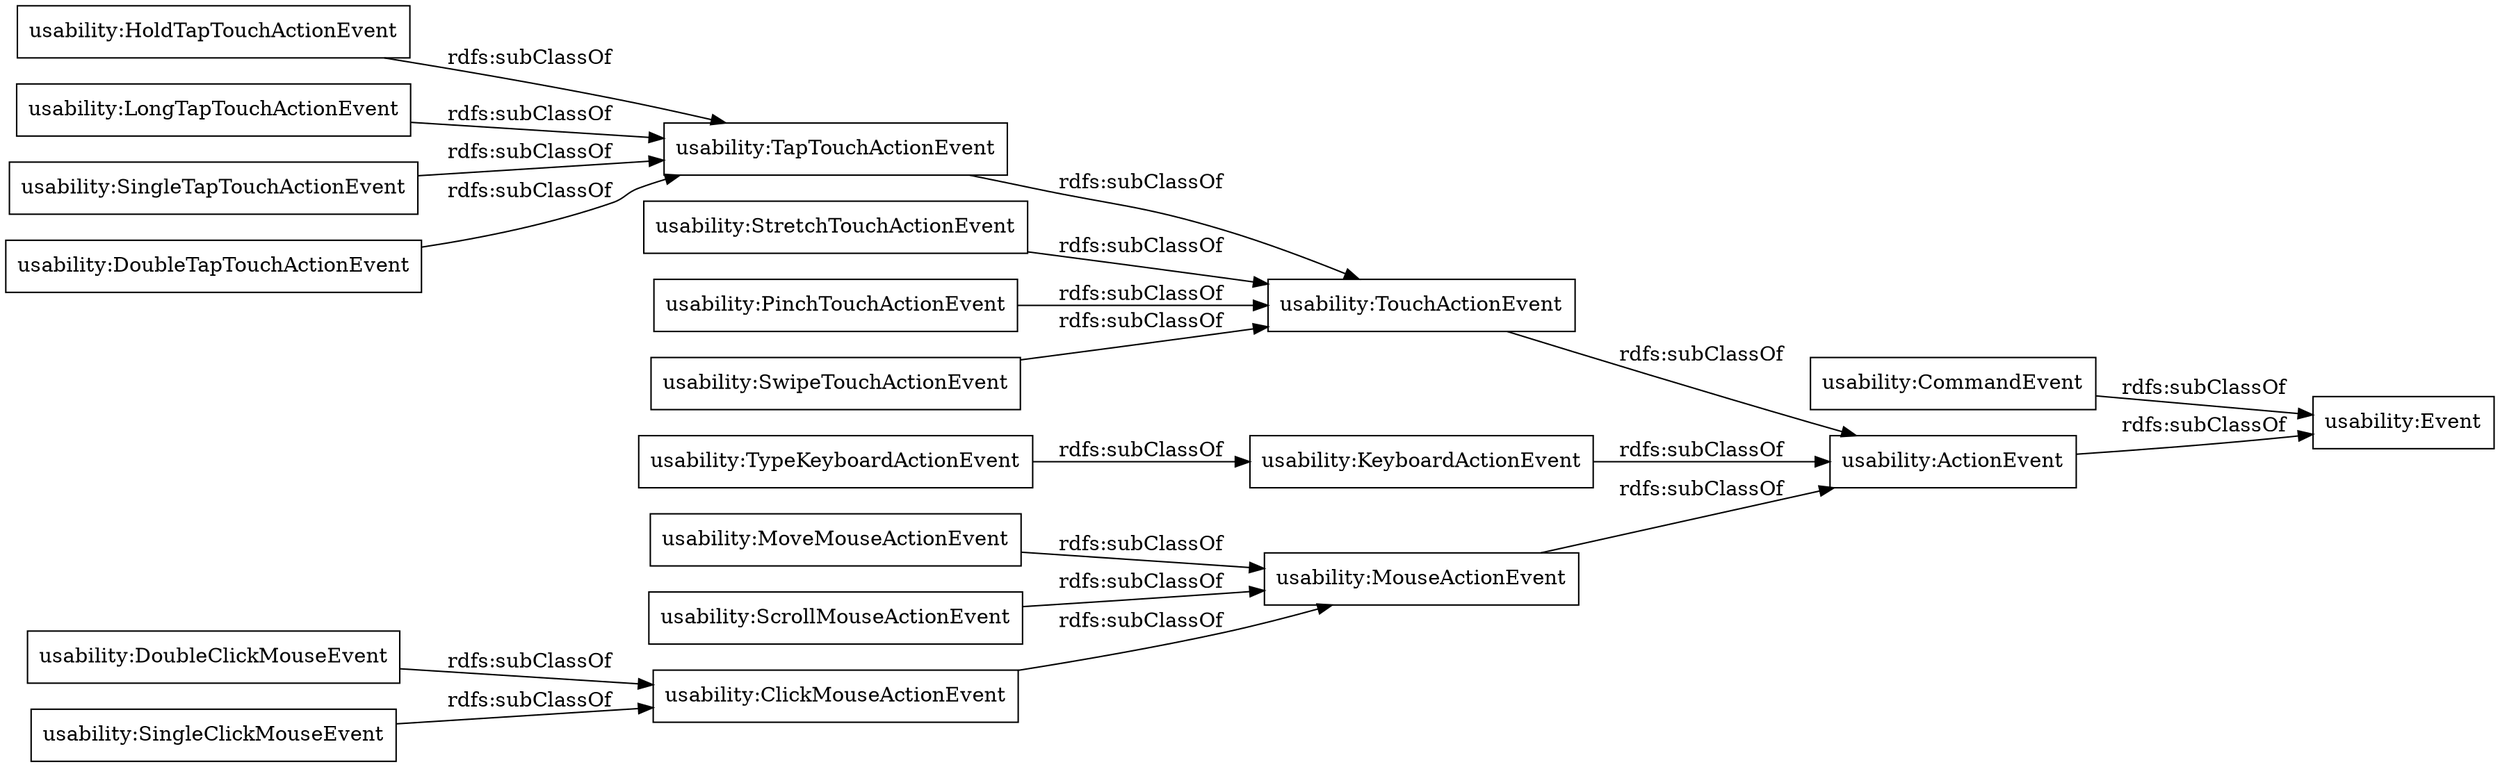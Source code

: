 digraph ar2dtool_diagram { 
rankdir=LR;
size="1000"
node [shape = rectangle, color="black"]; "usability:ClickMouseActionEvent" "usability:HoldTapTouchActionEvent" "usability:MouseActionEvent" "usability:LongTapTouchActionEvent" "usability:MoveMouseActionEvent" "usability:Event" "usability:TapTouchActionEvent" "usability:DoubleClickMouseEvent" "usability:SingleTapTouchActionEvent" "usability:ActionEvent" "usability:CommandEvent" "usability:DoubleTapTouchActionEvent" "usability:TouchActionEvent" "usability:StretchTouchActionEvent" "usability:TypeKeyboardActionEvent" "usability:PinchTouchActionEvent" "usability:KeyboardActionEvent" "usability:SingleClickMouseEvent" "usability:SwipeTouchActionEvent" "usability:ScrollMouseActionEvent" ; /*classes style*/
	"usability:SingleTapTouchActionEvent" -> "usability:TapTouchActionEvent" [ label = "rdfs:subClassOf" ];
	"usability:ActionEvent" -> "usability:Event" [ label = "rdfs:subClassOf" ];
	"usability:TapTouchActionEvent" -> "usability:TouchActionEvent" [ label = "rdfs:subClassOf" ];
	"usability:DoubleClickMouseEvent" -> "usability:ClickMouseActionEvent" [ label = "rdfs:subClassOf" ];
	"usability:CommandEvent" -> "usability:Event" [ label = "rdfs:subClassOf" ];
	"usability:TypeKeyboardActionEvent" -> "usability:KeyboardActionEvent" [ label = "rdfs:subClassOf" ];
	"usability:TouchActionEvent" -> "usability:ActionEvent" [ label = "rdfs:subClassOf" ];
	"usability:MoveMouseActionEvent" -> "usability:MouseActionEvent" [ label = "rdfs:subClassOf" ];
	"usability:HoldTapTouchActionEvent" -> "usability:TapTouchActionEvent" [ label = "rdfs:subClassOf" ];
	"usability:ScrollMouseActionEvent" -> "usability:MouseActionEvent" [ label = "rdfs:subClassOf" ];
	"usability:DoubleTapTouchActionEvent" -> "usability:TapTouchActionEvent" [ label = "rdfs:subClassOf" ];
	"usability:PinchTouchActionEvent" -> "usability:TouchActionEvent" [ label = "rdfs:subClassOf" ];
	"usability:SingleClickMouseEvent" -> "usability:ClickMouseActionEvent" [ label = "rdfs:subClassOf" ];
	"usability:LongTapTouchActionEvent" -> "usability:TapTouchActionEvent" [ label = "rdfs:subClassOf" ];
	"usability:SwipeTouchActionEvent" -> "usability:TouchActionEvent" [ label = "rdfs:subClassOf" ];
	"usability:KeyboardActionEvent" -> "usability:ActionEvent" [ label = "rdfs:subClassOf" ];
	"usability:StretchTouchActionEvent" -> "usability:TouchActionEvent" [ label = "rdfs:subClassOf" ];
	"usability:ClickMouseActionEvent" -> "usability:MouseActionEvent" [ label = "rdfs:subClassOf" ];
	"usability:MouseActionEvent" -> "usability:ActionEvent" [ label = "rdfs:subClassOf" ];

}

